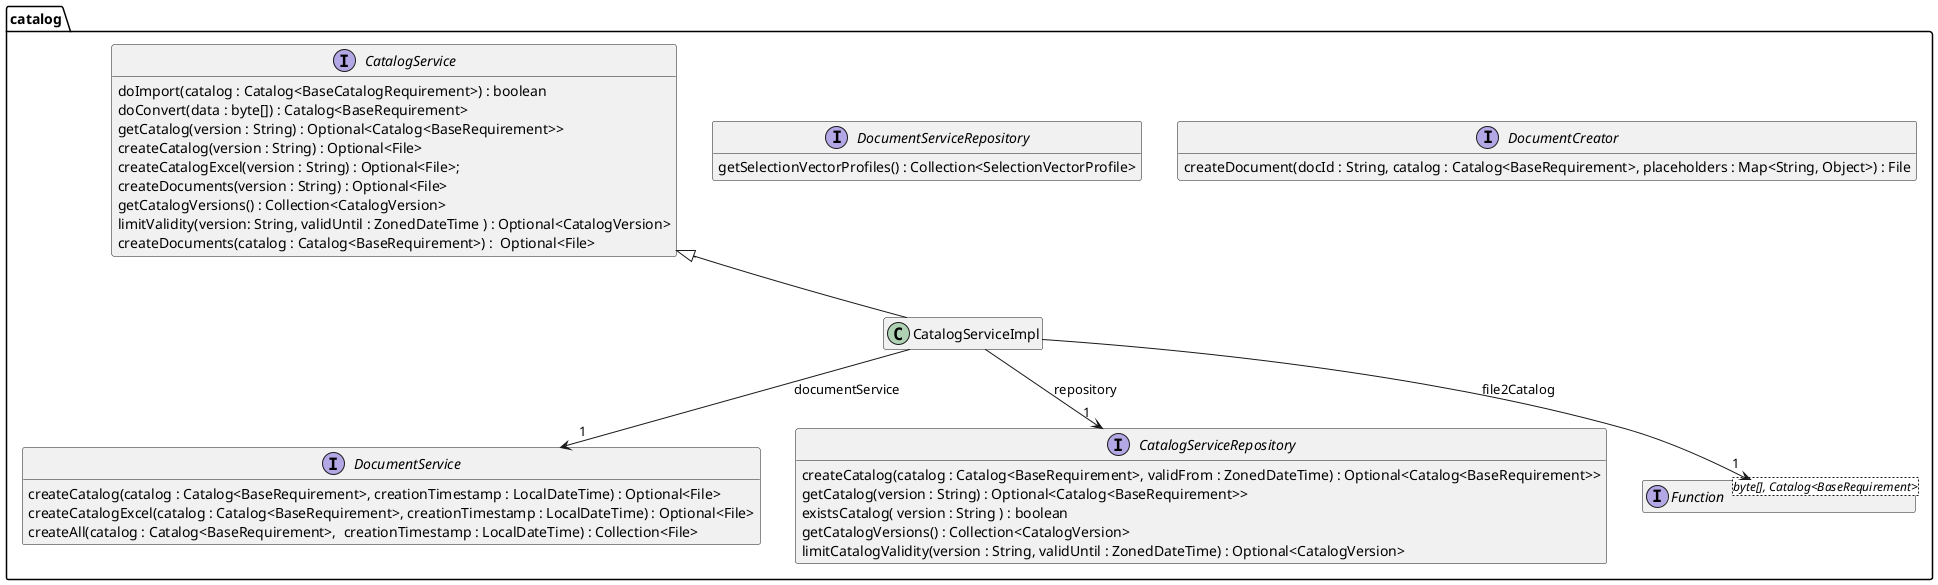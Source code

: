 @startuml Ebene3.png
hide empty members

package catalog {

    interface DocumentCreator {
        createDocument(docId : String, catalog : Catalog<BaseRequirement>, placeholders : Map<String, Object>) : File
    }

    interface DocumentService {
        createCatalog(catalog : Catalog<BaseRequirement>, creationTimestamp : LocalDateTime) : Optional<File>
        createCatalogExcel(catalog : Catalog<BaseRequirement>, creationTimestamp : LocalDateTime) : Optional<File>
        createAll(catalog : Catalog<BaseRequirement>,  creationTimestamp : LocalDateTime) : Collection<File>
    }

    interface DocumentServiceRepository {
        getSelectionVectorProfiles() : Collection<SelectionVectorProfile>
    }

    interface CatalogService {
        doImport(catalog : Catalog<BaseCatalogRequirement>) : boolean
        doConvert(data : byte[]) : Catalog<BaseRequirement>
        getCatalog(version : String) : Optional<Catalog<BaseRequirement>>
        createCatalog(version : String) : Optional<File>
        createCatalogExcel(version : String) : Optional<File>;
        createDocuments(version : String) : Optional<File>
        getCatalogVersions() : Collection<CatalogVersion>
        limitValidity(version: String, validUntil : ZonedDateTime ) : Optional<CatalogVersion>
        createDocuments(catalog : Catalog<BaseRequirement>) :  Optional<File>
    }

    interface CatalogServiceRepository {
        createCatalog(catalog : Catalog<BaseRequirement>, validFrom : ZonedDateTime) : Optional<Catalog<BaseRequirement>>
        getCatalog(version : String) : Optional<Catalog<BaseRequirement>>
        existsCatalog( version : String ) : boolean
        getCatalogVersions() : Collection<CatalogVersion>
        limitCatalogValidity(version : String, validUntil : ZonedDateTime) : Optional<CatalogVersion>
    }

    class CatalogServiceImpl {
    }
    CatalogService <|-- CatalogServiceImpl
    CatalogServiceImpl --> "1" CatalogServiceRepository : repository
    CatalogServiceImpl --> "1" DocumentService : documentService
    CatalogServiceImpl --> "1" file2Catalog : file2Catalog

    interface "Function<byte[], Catalog<BaseRequirement>>" as file2Catalog {
    }

}


@enduml
